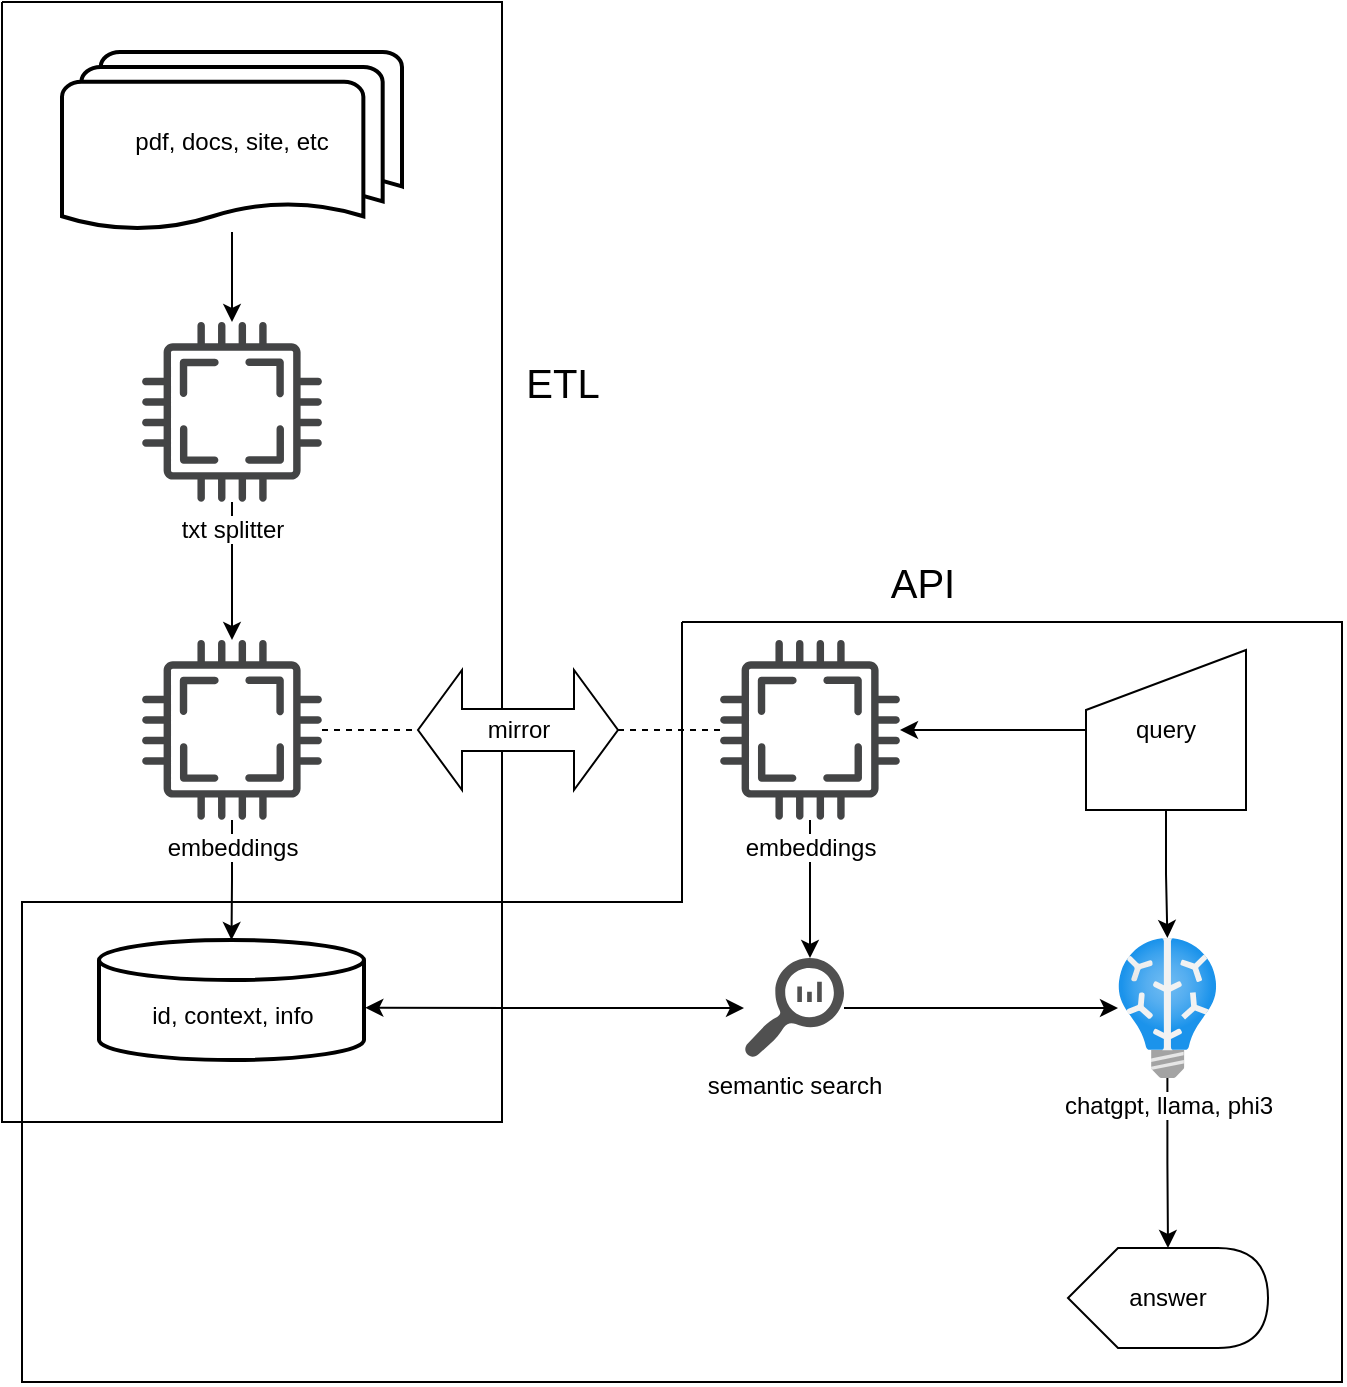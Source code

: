 <mxfile>
    <diagram name="Page-1" id="FN0YQ4AkqSO-CQsx_cC9">
        <mxGraphModel dx="1386" dy="808" grid="1" gridSize="10" guides="1" tooltips="1" connect="1" arrows="1" fold="1" page="1" pageScale="1" pageWidth="1169" pageHeight="827" math="0" shadow="0">
            <root>
                <mxCell id="0"/>
                <mxCell id="1" parent="0"/>
                <mxCell id="_nB89muIG61nxib0pZ-7-7" style="edgeStyle=orthogonalEdgeStyle;rounded=0;orthogonalLoop=1;jettySize=auto;html=1;" parent="1" source="_nB89muIG61nxib0pZ-7-4" target="_nB89muIG61nxib0pZ-7-5" edge="1">
                    <mxGeometry relative="1" as="geometry"/>
                </mxCell>
                <mxCell id="_nB89muIG61nxib0pZ-7-33" value="" style="endArrow=none;html=1;rounded=0;" parent="1" edge="1">
                    <mxGeometry width="50" height="50" relative="1" as="geometry">
                        <mxPoint x="200" y="60" as="sourcePoint"/>
                        <mxPoint x="200" y="60" as="targetPoint"/>
                        <Array as="points">
                            <mxPoint x="450" y="60"/>
                            <mxPoint x="450" y="620"/>
                            <mxPoint x="200" y="620"/>
                        </Array>
                    </mxGeometry>
                </mxCell>
                <mxCell id="_nB89muIG61nxib0pZ-7-34" value="ETL" style="edgeLabel;html=1;align=center;verticalAlign=middle;resizable=0;points=[];fontSize=20;" parent="_nB89muIG61nxib0pZ-7-33" vertex="1" connectable="0">
                    <mxGeometry x="0.201" y="3" relative="1" as="geometry">
                        <mxPoint x="193" y="-373" as="offset"/>
                    </mxGeometry>
                </mxCell>
                <mxCell id="_nB89muIG61nxib0pZ-7-16" style="edgeStyle=orthogonalEdgeStyle;rounded=0;orthogonalLoop=1;jettySize=auto;html=1;entryX=0.66;entryY=0;entryDx=0;entryDy=0;entryPerimeter=0;" parent="1" source="_nB89muIG61nxib0pZ-7-12" target="_nB89muIG61nxib0pZ-7-9" edge="1">
                    <mxGeometry relative="1" as="geometry"/>
                </mxCell>
                <mxCell id="_nB89muIG61nxib0pZ-7-3" value="&lt;div&gt;&lt;br&gt;&lt;/div&gt;id, context, info" style="strokeWidth=2;html=1;shape=mxgraph.flowchart.database;whiteSpace=wrap;" parent="1" vertex="1">
                    <mxGeometry x="248.5" y="529" width="132.5" height="60" as="geometry"/>
                </mxCell>
                <mxCell id="_nB89muIG61nxib0pZ-7-13" style="edgeStyle=orthogonalEdgeStyle;rounded=0;orthogonalLoop=1;jettySize=auto;html=1;dashed=1;endArrow=none;startArrow=none;endFill=0;startFill=0;" parent="1" source="_nB89muIG61nxib0pZ-7-24" target="_nB89muIG61nxib0pZ-7-12" edge="1">
                    <mxGeometry relative="1" as="geometry"/>
                </mxCell>
                <mxCell id="_nB89muIG61nxib0pZ-7-8" style="edgeStyle=orthogonalEdgeStyle;rounded=0;orthogonalLoop=1;jettySize=auto;html=1;entryX=0.5;entryY=0;entryDx=0;entryDy=0;entryPerimeter=0;" parent="1" source="_nB89muIG61nxib0pZ-7-5" target="_nB89muIG61nxib0pZ-7-3" edge="1">
                    <mxGeometry relative="1" as="geometry"/>
                </mxCell>
                <mxCell id="_nB89muIG61nxib0pZ-7-19" style="edgeStyle=orthogonalEdgeStyle;rounded=0;orthogonalLoop=1;jettySize=auto;html=1;" parent="1" source="_nB89muIG61nxib0pZ-7-9" target="_nB89muIG61nxib0pZ-7-17" edge="1">
                    <mxGeometry relative="1" as="geometry"/>
                </mxCell>
                <mxCell id="_nB89muIG61nxib0pZ-7-9" value="semantic search" style="sketch=0;pointerEvents=1;shadow=0;dashed=0;html=1;strokeColor=none;labelPosition=center;verticalLabelPosition=bottom;verticalAlign=top;align=center;fillColor=#505050;shape=mxgraph.mscae.oms.log_search" parent="1" vertex="1">
                    <mxGeometry x="571" y="538" width="50" height="50" as="geometry"/>
                </mxCell>
                <mxCell id="_nB89muIG61nxib0pZ-7-15" style="edgeStyle=orthogonalEdgeStyle;rounded=0;orthogonalLoop=1;jettySize=auto;html=1;" parent="1" source="_nB89muIG61nxib0pZ-7-11" target="_nB89muIG61nxib0pZ-7-12" edge="1">
                    <mxGeometry relative="1" as="geometry"/>
                </mxCell>
                <mxCell id="_nB89muIG61nxib0pZ-7-18" style="edgeStyle=orthogonalEdgeStyle;rounded=0;orthogonalLoop=1;jettySize=auto;html=1;exitX=0.5;exitY=1;exitDx=0;exitDy=0;" parent="1" source="_nB89muIG61nxib0pZ-7-11" target="_nB89muIG61nxib0pZ-7-17" edge="1">
                    <mxGeometry relative="1" as="geometry"/>
                </mxCell>
                <mxCell id="_nB89muIG61nxib0pZ-7-11" value="query" style="shape=manualInput;whiteSpace=wrap;html=1;" parent="1" vertex="1">
                    <mxGeometry x="742" y="384" width="80" height="80" as="geometry"/>
                </mxCell>
                <mxCell id="_nB89muIG61nxib0pZ-7-12" value="&lt;div&gt;embeddings&lt;br&gt;&lt;/div&gt;" style="sketch=0;pointerEvents=1;shadow=0;dashed=0;html=1;strokeColor=none;fillColor=#434445;aspect=fixed;labelPosition=center;verticalLabelPosition=bottom;verticalAlign=top;align=center;outlineConnect=0;shape=mxgraph.vvd.cpu;labelBackgroundColor=default;" parent="1" vertex="1">
                    <mxGeometry x="559" y="379" width="90" height="90" as="geometry"/>
                </mxCell>
                <mxCell id="_nB89muIG61nxib0pZ-7-22" style="edgeStyle=orthogonalEdgeStyle;rounded=0;orthogonalLoop=1;jettySize=auto;html=1;" parent="1" source="_nB89muIG61nxib0pZ-7-17" target="_nB89muIG61nxib0pZ-7-21" edge="1">
                    <mxGeometry relative="1" as="geometry"/>
                </mxCell>
                <mxCell id="_nB89muIG61nxib0pZ-7-17" value="chatgpt, llama, phi3" style="image;aspect=fixed;html=1;points=[];align=center;fontSize=12;image=img/lib/azure2/ai_machine_learning/Batch_AI.svg;" parent="1" vertex="1">
                    <mxGeometry x="758" y="528" width="49.41" height="70" as="geometry"/>
                </mxCell>
                <mxCell id="_nB89muIG61nxib0pZ-7-29" style="edgeStyle=orthogonalEdgeStyle;rounded=0;orthogonalLoop=1;jettySize=auto;html=1;" parent="1" source="_nB89muIG61nxib0pZ-7-20" target="_nB89muIG61nxib0pZ-7-4" edge="1">
                    <mxGeometry relative="1" as="geometry"/>
                </mxCell>
                <mxCell id="_nB89muIG61nxib0pZ-7-20" value="pdf, docs, site, etc" style="strokeWidth=2;html=1;shape=mxgraph.flowchart.multi-document;whiteSpace=wrap;" parent="1" vertex="1">
                    <mxGeometry x="230" y="85" width="170" height="90" as="geometry"/>
                </mxCell>
                <mxCell id="_nB89muIG61nxib0pZ-7-21" value="answer" style="shape=display;whiteSpace=wrap;html=1;" parent="1" vertex="1">
                    <mxGeometry x="733" y="683" width="100" height="50" as="geometry"/>
                </mxCell>
                <mxCell id="_nB89muIG61nxib0pZ-7-25" value="" style="edgeStyle=orthogonalEdgeStyle;rounded=0;orthogonalLoop=1;jettySize=auto;html=1;dashed=1;endArrow=none;startArrow=none;startFill=0;endFill=0;" parent="1" source="_nB89muIG61nxib0pZ-7-5" target="_nB89muIG61nxib0pZ-7-24" edge="1">
                    <mxGeometry relative="1" as="geometry">
                        <mxPoint x="360" y="424" as="sourcePoint"/>
                        <mxPoint x="519" y="424" as="targetPoint"/>
                    </mxGeometry>
                </mxCell>
                <mxCell id="_nB89muIG61nxib0pZ-7-24" value="mirror" style="html=1;shadow=0;dashed=0;align=center;verticalAlign=middle;shape=mxgraph.arrows2.twoWayArrow;dy=0.65;dx=22;" parent="1" vertex="1">
                    <mxGeometry x="408" y="394" width="100" height="60" as="geometry"/>
                </mxCell>
                <mxCell id="_nB89muIG61nxib0pZ-7-28" style="edgeStyle=orthogonalEdgeStyle;rounded=0;orthogonalLoop=1;jettySize=auto;html=1;entryX=1.005;entryY=0.564;entryDx=0;entryDy=0;entryPerimeter=0;startArrow=classic;startFill=1;" parent="1" source="_nB89muIG61nxib0pZ-7-9" target="_nB89muIG61nxib0pZ-7-3" edge="1">
                    <mxGeometry relative="1" as="geometry"/>
                </mxCell>
                <mxCell id="_nB89muIG61nxib0pZ-7-31" value="" style="endArrow=none;html=1;rounded=0;" parent="1" edge="1">
                    <mxGeometry width="50" height="50" relative="1" as="geometry">
                        <mxPoint x="540" y="370" as="sourcePoint"/>
                        <mxPoint x="540" y="370" as="targetPoint"/>
                        <Array as="points">
                            <mxPoint x="870" y="370"/>
                            <mxPoint x="870" y="750"/>
                            <mxPoint x="210" y="750"/>
                            <mxPoint x="210" y="510"/>
                            <mxPoint x="540" y="510"/>
                        </Array>
                    </mxGeometry>
                </mxCell>
                <mxCell id="_nB89muIG61nxib0pZ-7-32" value="API" style="edgeLabel;html=1;align=center;verticalAlign=middle;resizable=0;points=[];fontSize=20;" parent="_nB89muIG61nxib0pZ-7-31" vertex="1" connectable="0">
                    <mxGeometry x="0.008" y="2" relative="1" as="geometry">
                        <mxPoint x="128" y="-402" as="offset"/>
                    </mxGeometry>
                </mxCell>
                <mxCell id="_nB89muIG61nxib0pZ-7-4" value="txt splitter" style="sketch=0;pointerEvents=1;shadow=0;dashed=0;html=1;strokeColor=none;fillColor=#434445;aspect=fixed;labelPosition=center;verticalLabelPosition=bottom;verticalAlign=top;align=center;outlineConnect=0;shape=mxgraph.vvd.cpu;labelBackgroundColor=default;" parent="1" vertex="1">
                    <mxGeometry x="270" y="220" width="90" height="90" as="geometry"/>
                </mxCell>
                <mxCell id="_nB89muIG61nxib0pZ-7-5" value="&lt;div&gt;embeddings&lt;br&gt;&lt;/div&gt;" style="sketch=0;pointerEvents=1;shadow=0;dashed=0;html=1;strokeColor=none;fillColor=#434445;aspect=fixed;labelPosition=center;verticalLabelPosition=bottom;verticalAlign=top;align=center;outlineConnect=0;shape=mxgraph.vvd.cpu;labelBackgroundColor=default;" parent="1" vertex="1">
                    <mxGeometry x="270" y="379" width="90" height="90" as="geometry"/>
                </mxCell>
            </root>
        </mxGraphModel>
    </diagram>
</mxfile>
